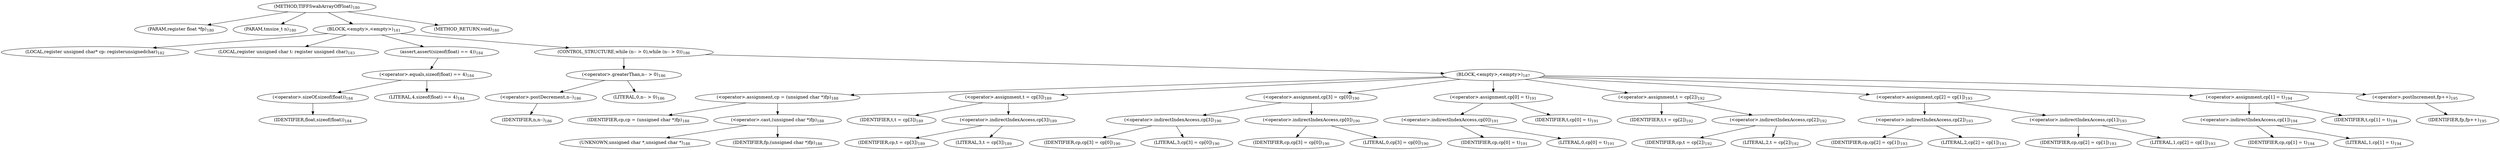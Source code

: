 digraph "TIFFSwabArrayOfFloat" {  
"34735" [label = <(METHOD,TIFFSwabArrayOfFloat)<SUB>180</SUB>> ]
"34736" [label = <(PARAM,register float *fp)<SUB>180</SUB>> ]
"34737" [label = <(PARAM,tmsize_t n)<SUB>180</SUB>> ]
"34738" [label = <(BLOCK,&lt;empty&gt;,&lt;empty&gt;)<SUB>181</SUB>> ]
"34739" [label = <(LOCAL,register unsigned char* cp: registerunsignedchar)<SUB>182</SUB>> ]
"34740" [label = <(LOCAL,register unsigned char t: register unsigned char)<SUB>183</SUB>> ]
"34741" [label = <(assert,assert(sizeof(float) == 4))<SUB>184</SUB>> ]
"34742" [label = <(&lt;operator&gt;.equals,sizeof(float) == 4)<SUB>184</SUB>> ]
"34743" [label = <(&lt;operator&gt;.sizeOf,sizeof(float))<SUB>184</SUB>> ]
"34744" [label = <(IDENTIFIER,float,sizeof(float))<SUB>184</SUB>> ]
"34745" [label = <(LITERAL,4,sizeof(float) == 4)<SUB>184</SUB>> ]
"34746" [label = <(CONTROL_STRUCTURE,while (n-- &gt; 0),while (n-- &gt; 0))<SUB>186</SUB>> ]
"34747" [label = <(&lt;operator&gt;.greaterThan,n-- &gt; 0)<SUB>186</SUB>> ]
"34748" [label = <(&lt;operator&gt;.postDecrement,n--)<SUB>186</SUB>> ]
"34749" [label = <(IDENTIFIER,n,n--)<SUB>186</SUB>> ]
"34750" [label = <(LITERAL,0,n-- &gt; 0)<SUB>186</SUB>> ]
"34751" [label = <(BLOCK,&lt;empty&gt;,&lt;empty&gt;)<SUB>187</SUB>> ]
"34752" [label = <(&lt;operator&gt;.assignment,cp = (unsigned char *)fp)<SUB>188</SUB>> ]
"34753" [label = <(IDENTIFIER,cp,cp = (unsigned char *)fp)<SUB>188</SUB>> ]
"34754" [label = <(&lt;operator&gt;.cast,(unsigned char *)fp)<SUB>188</SUB>> ]
"34755" [label = <(UNKNOWN,unsigned char *,unsigned char *)<SUB>188</SUB>> ]
"34756" [label = <(IDENTIFIER,fp,(unsigned char *)fp)<SUB>188</SUB>> ]
"34757" [label = <(&lt;operator&gt;.assignment,t = cp[3])<SUB>189</SUB>> ]
"34758" [label = <(IDENTIFIER,t,t = cp[3])<SUB>189</SUB>> ]
"34759" [label = <(&lt;operator&gt;.indirectIndexAccess,cp[3])<SUB>189</SUB>> ]
"34760" [label = <(IDENTIFIER,cp,t = cp[3])<SUB>189</SUB>> ]
"34761" [label = <(LITERAL,3,t = cp[3])<SUB>189</SUB>> ]
"34762" [label = <(&lt;operator&gt;.assignment,cp[3] = cp[0])<SUB>190</SUB>> ]
"34763" [label = <(&lt;operator&gt;.indirectIndexAccess,cp[3])<SUB>190</SUB>> ]
"34764" [label = <(IDENTIFIER,cp,cp[3] = cp[0])<SUB>190</SUB>> ]
"34765" [label = <(LITERAL,3,cp[3] = cp[0])<SUB>190</SUB>> ]
"34766" [label = <(&lt;operator&gt;.indirectIndexAccess,cp[0])<SUB>190</SUB>> ]
"34767" [label = <(IDENTIFIER,cp,cp[3] = cp[0])<SUB>190</SUB>> ]
"34768" [label = <(LITERAL,0,cp[3] = cp[0])<SUB>190</SUB>> ]
"34769" [label = <(&lt;operator&gt;.assignment,cp[0] = t)<SUB>191</SUB>> ]
"34770" [label = <(&lt;operator&gt;.indirectIndexAccess,cp[0])<SUB>191</SUB>> ]
"34771" [label = <(IDENTIFIER,cp,cp[0] = t)<SUB>191</SUB>> ]
"34772" [label = <(LITERAL,0,cp[0] = t)<SUB>191</SUB>> ]
"34773" [label = <(IDENTIFIER,t,cp[0] = t)<SUB>191</SUB>> ]
"34774" [label = <(&lt;operator&gt;.assignment,t = cp[2])<SUB>192</SUB>> ]
"34775" [label = <(IDENTIFIER,t,t = cp[2])<SUB>192</SUB>> ]
"34776" [label = <(&lt;operator&gt;.indirectIndexAccess,cp[2])<SUB>192</SUB>> ]
"34777" [label = <(IDENTIFIER,cp,t = cp[2])<SUB>192</SUB>> ]
"34778" [label = <(LITERAL,2,t = cp[2])<SUB>192</SUB>> ]
"34779" [label = <(&lt;operator&gt;.assignment,cp[2] = cp[1])<SUB>193</SUB>> ]
"34780" [label = <(&lt;operator&gt;.indirectIndexAccess,cp[2])<SUB>193</SUB>> ]
"34781" [label = <(IDENTIFIER,cp,cp[2] = cp[1])<SUB>193</SUB>> ]
"34782" [label = <(LITERAL,2,cp[2] = cp[1])<SUB>193</SUB>> ]
"34783" [label = <(&lt;operator&gt;.indirectIndexAccess,cp[1])<SUB>193</SUB>> ]
"34784" [label = <(IDENTIFIER,cp,cp[2] = cp[1])<SUB>193</SUB>> ]
"34785" [label = <(LITERAL,1,cp[2] = cp[1])<SUB>193</SUB>> ]
"34786" [label = <(&lt;operator&gt;.assignment,cp[1] = t)<SUB>194</SUB>> ]
"34787" [label = <(&lt;operator&gt;.indirectIndexAccess,cp[1])<SUB>194</SUB>> ]
"34788" [label = <(IDENTIFIER,cp,cp[1] = t)<SUB>194</SUB>> ]
"34789" [label = <(LITERAL,1,cp[1] = t)<SUB>194</SUB>> ]
"34790" [label = <(IDENTIFIER,t,cp[1] = t)<SUB>194</SUB>> ]
"34791" [label = <(&lt;operator&gt;.postIncrement,fp++)<SUB>195</SUB>> ]
"34792" [label = <(IDENTIFIER,fp,fp++)<SUB>195</SUB>> ]
"34793" [label = <(METHOD_RETURN,void)<SUB>180</SUB>> ]
  "34735" -> "34736" 
  "34735" -> "34737" 
  "34735" -> "34738" 
  "34735" -> "34793" 
  "34738" -> "34739" 
  "34738" -> "34740" 
  "34738" -> "34741" 
  "34738" -> "34746" 
  "34741" -> "34742" 
  "34742" -> "34743" 
  "34742" -> "34745" 
  "34743" -> "34744" 
  "34746" -> "34747" 
  "34746" -> "34751" 
  "34747" -> "34748" 
  "34747" -> "34750" 
  "34748" -> "34749" 
  "34751" -> "34752" 
  "34751" -> "34757" 
  "34751" -> "34762" 
  "34751" -> "34769" 
  "34751" -> "34774" 
  "34751" -> "34779" 
  "34751" -> "34786" 
  "34751" -> "34791" 
  "34752" -> "34753" 
  "34752" -> "34754" 
  "34754" -> "34755" 
  "34754" -> "34756" 
  "34757" -> "34758" 
  "34757" -> "34759" 
  "34759" -> "34760" 
  "34759" -> "34761" 
  "34762" -> "34763" 
  "34762" -> "34766" 
  "34763" -> "34764" 
  "34763" -> "34765" 
  "34766" -> "34767" 
  "34766" -> "34768" 
  "34769" -> "34770" 
  "34769" -> "34773" 
  "34770" -> "34771" 
  "34770" -> "34772" 
  "34774" -> "34775" 
  "34774" -> "34776" 
  "34776" -> "34777" 
  "34776" -> "34778" 
  "34779" -> "34780" 
  "34779" -> "34783" 
  "34780" -> "34781" 
  "34780" -> "34782" 
  "34783" -> "34784" 
  "34783" -> "34785" 
  "34786" -> "34787" 
  "34786" -> "34790" 
  "34787" -> "34788" 
  "34787" -> "34789" 
  "34791" -> "34792" 
}
